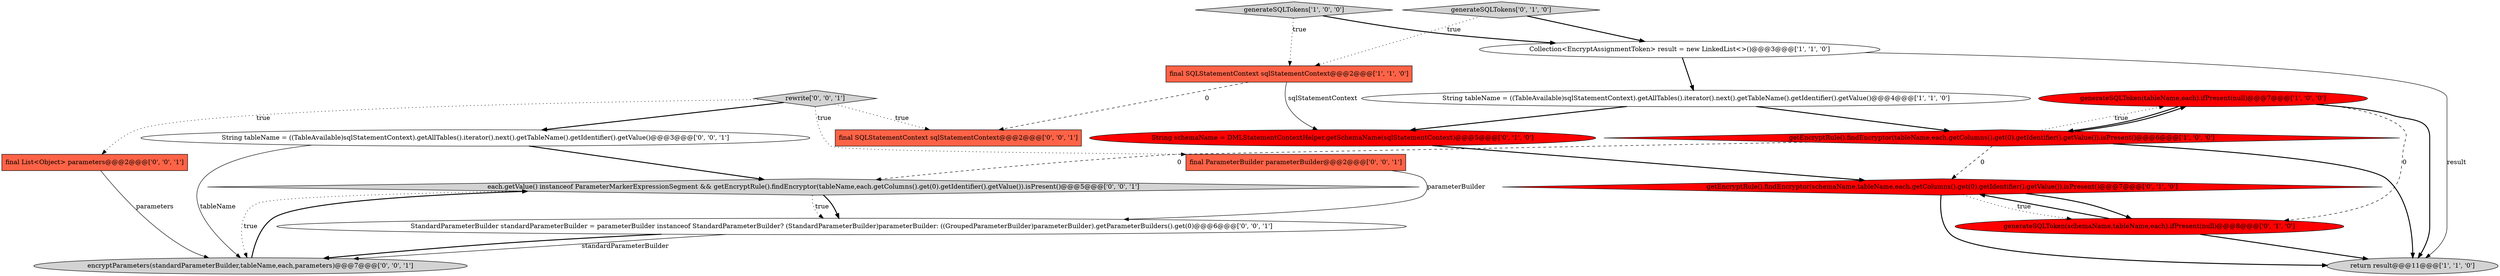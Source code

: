 digraph {
17 [style = filled, label = "each.getValue() instanceof ParameterMarkerExpressionSegment && getEncryptRule().findEncryptor(tableName,each.getColumns().get(0).getIdentifier().getValue()).isPresent()@@@5@@@['0', '0', '1']", fillcolor = lightgray, shape = diamond image = "AAA0AAABBB3BBB"];
3 [style = filled, label = "generateSQLToken(tableName,each).ifPresent(null)@@@7@@@['1', '0', '0']", fillcolor = red, shape = ellipse image = "AAA1AAABBB1BBB"];
13 [style = filled, label = "StandardParameterBuilder standardParameterBuilder = parameterBuilder instanceof StandardParameterBuilder? (StandardParameterBuilder)parameterBuilder: ((GroupedParameterBuilder)parameterBuilder).getParameterBuilders().get(0)@@@6@@@['0', '0', '1']", fillcolor = white, shape = ellipse image = "AAA0AAABBB3BBB"];
6 [style = filled, label = "return result@@@11@@@['1', '1', '0']", fillcolor = lightgray, shape = ellipse image = "AAA0AAABBB1BBB"];
16 [style = filled, label = "final SQLStatementContext sqlStatementContext@@@2@@@['0', '0', '1']", fillcolor = tomato, shape = box image = "AAA0AAABBB3BBB"];
2 [style = filled, label = "getEncryptRule().findEncryptor(tableName,each.getColumns().get(0).getIdentifier().getValue()).isPresent()@@@6@@@['1', '0', '0']", fillcolor = red, shape = diamond image = "AAA1AAABBB1BBB"];
9 [style = filled, label = "String schemaName = DMLStatementContextHelper.getSchemaName(sqlStatementContext)@@@5@@@['0', '1', '0']", fillcolor = red, shape = ellipse image = "AAA1AAABBB2BBB"];
12 [style = filled, label = "rewrite['0', '0', '1']", fillcolor = lightgray, shape = diamond image = "AAA0AAABBB3BBB"];
18 [style = filled, label = "encryptParameters(standardParameterBuilder,tableName,each,parameters)@@@7@@@['0', '0', '1']", fillcolor = lightgray, shape = ellipse image = "AAA0AAABBB3BBB"];
4 [style = filled, label = "generateSQLTokens['1', '0', '0']", fillcolor = lightgray, shape = diamond image = "AAA0AAABBB1BBB"];
1 [style = filled, label = "String tableName = ((TableAvailable)sqlStatementContext).getAllTables().iterator().next().getTableName().getIdentifier().getValue()@@@4@@@['1', '1', '0']", fillcolor = white, shape = ellipse image = "AAA0AAABBB1BBB"];
8 [style = filled, label = "generateSQLToken(schemaName,tableName,each).ifPresent(null)@@@8@@@['0', '1', '0']", fillcolor = red, shape = ellipse image = "AAA1AAABBB2BBB"];
14 [style = filled, label = "final List<Object> parameters@@@2@@@['0', '0', '1']", fillcolor = tomato, shape = box image = "AAA0AAABBB3BBB"];
11 [style = filled, label = "String tableName = ((TableAvailable)sqlStatementContext).getAllTables().iterator().next().getTableName().getIdentifier().getValue()@@@3@@@['0', '0', '1']", fillcolor = white, shape = ellipse image = "AAA0AAABBB3BBB"];
15 [style = filled, label = "final ParameterBuilder parameterBuilder@@@2@@@['0', '0', '1']", fillcolor = tomato, shape = box image = "AAA0AAABBB3BBB"];
10 [style = filled, label = "generateSQLTokens['0', '1', '0']", fillcolor = lightgray, shape = diamond image = "AAA0AAABBB2BBB"];
7 [style = filled, label = "getEncryptRule().findEncryptor(schemaName,tableName,each.getColumns().get(0).getIdentifier().getValue()).isPresent()@@@7@@@['0', '1', '0']", fillcolor = red, shape = diamond image = "AAA1AAABBB2BBB"];
5 [style = filled, label = "final SQLStatementContext sqlStatementContext@@@2@@@['1', '1', '0']", fillcolor = tomato, shape = box image = "AAA0AAABBB1BBB"];
0 [style = filled, label = "Collection<EncryptAssignmentToken> result = new LinkedList<>()@@@3@@@['1', '1', '0']", fillcolor = white, shape = ellipse image = "AAA0AAABBB1BBB"];
2->3 [style = dotted, label="true"];
4->5 [style = dotted, label="true"];
17->18 [style = dotted, label="true"];
2->6 [style = bold, label=""];
14->18 [style = solid, label="parameters"];
2->3 [style = bold, label=""];
12->11 [style = bold, label=""];
12->15 [style = dotted, label="true"];
18->17 [style = bold, label=""];
3->6 [style = bold, label=""];
8->6 [style = bold, label=""];
9->7 [style = bold, label=""];
7->8 [style = bold, label=""];
10->5 [style = dotted, label="true"];
2->7 [style = dashed, label="0"];
2->17 [style = dashed, label="0"];
1->9 [style = bold, label=""];
8->7 [style = bold, label=""];
4->0 [style = bold, label=""];
13->18 [style = solid, label="standardParameterBuilder"];
5->16 [style = dashed, label="0"];
11->18 [style = solid, label="tableName"];
5->9 [style = solid, label="sqlStatementContext"];
12->14 [style = dotted, label="true"];
0->6 [style = solid, label="result"];
3->2 [style = bold, label=""];
12->16 [style = dotted, label="true"];
0->1 [style = bold, label=""];
10->0 [style = bold, label=""];
7->6 [style = bold, label=""];
3->8 [style = dashed, label="0"];
11->17 [style = bold, label=""];
1->2 [style = bold, label=""];
17->13 [style = bold, label=""];
7->8 [style = dotted, label="true"];
17->13 [style = dotted, label="true"];
13->18 [style = bold, label=""];
15->13 [style = solid, label="parameterBuilder"];
}
